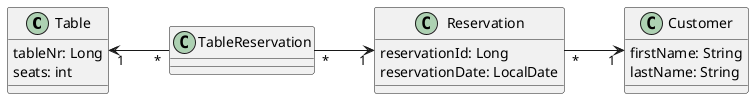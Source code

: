 @startuml
left to right direction

class Table {
    tableNr: Long
    seats: int
}

class Reservation {
    reservationId: Long
    reservationDate: LocalDate
}

class Customer {
    firstName: String
    lastName: String
}

class TableReservation {
}

Table "1" <-- "*" TableReservation
TableReservation "*" --> "1" Reservation
Reservation "*" --> "1" Customer

@enduml